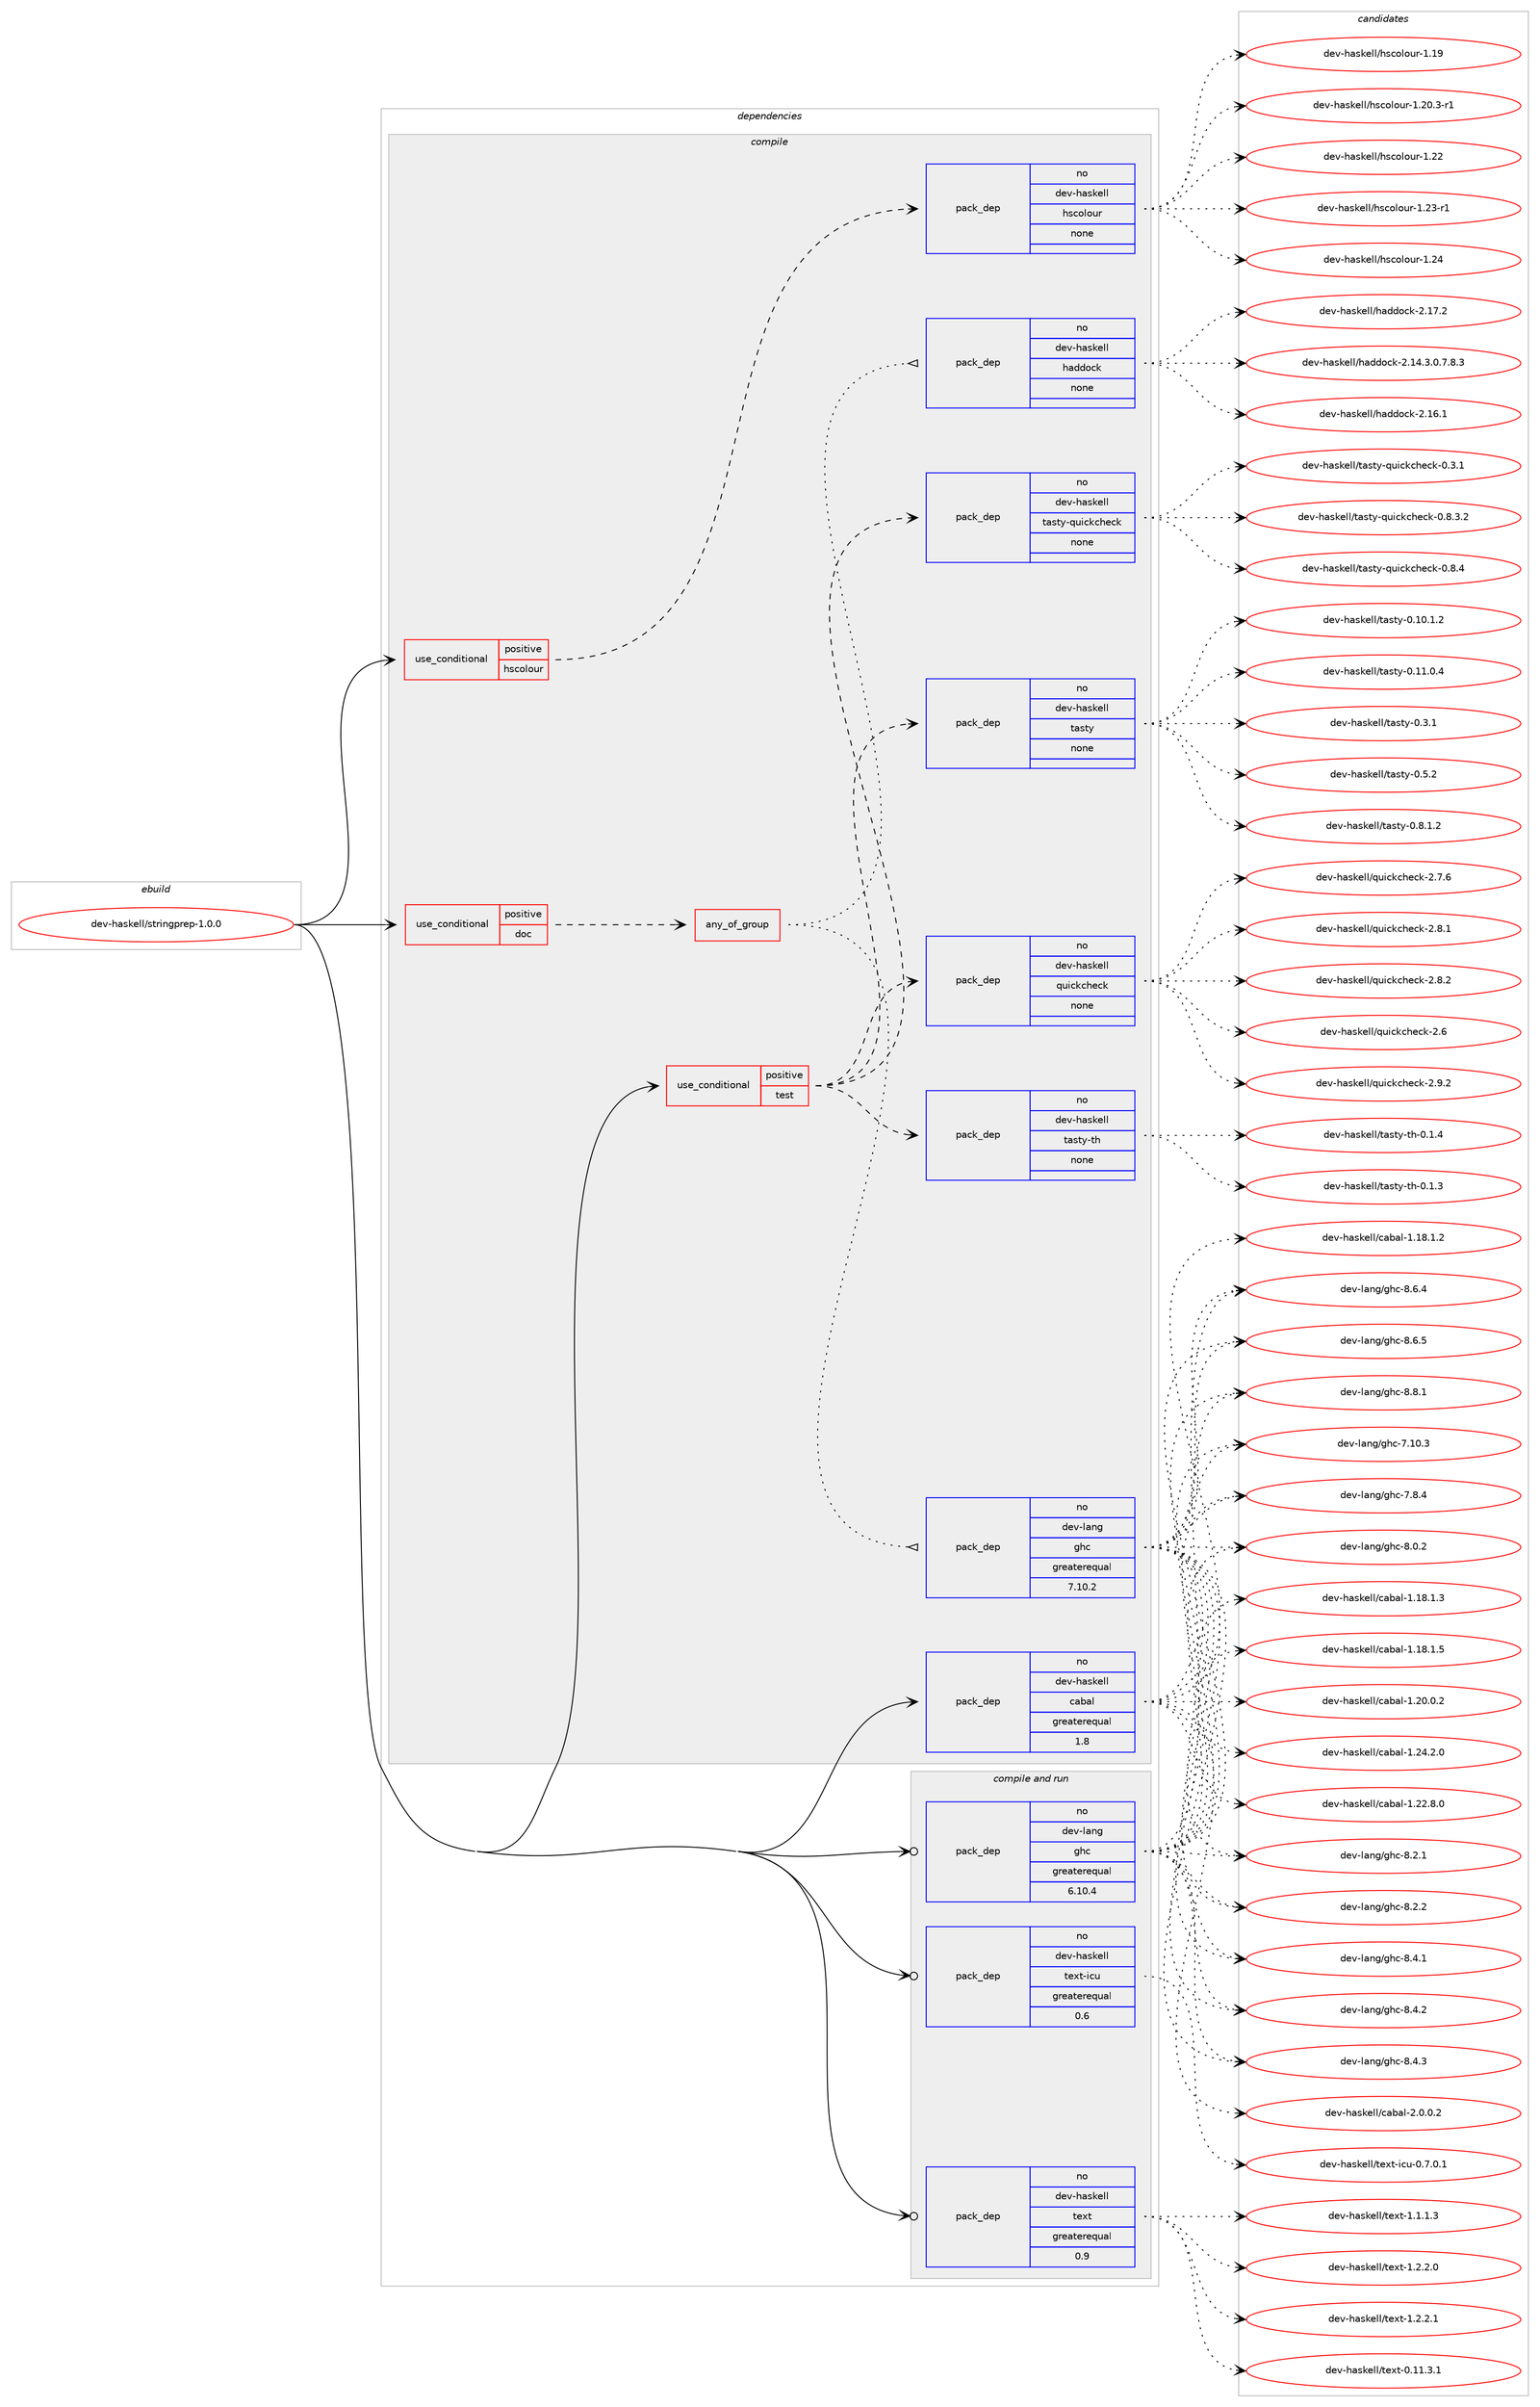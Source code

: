 digraph prolog {

# *************
# Graph options
# *************

newrank=true;
concentrate=true;
compound=true;
graph [rankdir=LR,fontname=Helvetica,fontsize=10,ranksep=1.5];#, ranksep=2.5, nodesep=0.2];
edge  [arrowhead=vee];
node  [fontname=Helvetica,fontsize=10];

# **********
# The ebuild
# **********

subgraph cluster_leftcol {
color=gray;
rank=same;
label=<<i>ebuild</i>>;
id [label="dev-haskell/stringprep-1.0.0", color=red, width=4, href="../dev-haskell/stringprep-1.0.0.svg"];
}

# ****************
# The dependencies
# ****************

subgraph cluster_midcol {
color=gray;
label=<<i>dependencies</i>>;
subgraph cluster_compile {
fillcolor="#eeeeee";
style=filled;
label=<<i>compile</i>>;
subgraph cond127666 {
dependency544727 [label=<<TABLE BORDER="0" CELLBORDER="1" CELLSPACING="0" CELLPADDING="4"><TR><TD ROWSPAN="3" CELLPADDING="10">use_conditional</TD></TR><TR><TD>positive</TD></TR><TR><TD>doc</TD></TR></TABLE>>, shape=none, color=red];
subgraph any10515 {
dependency544728 [label=<<TABLE BORDER="0" CELLBORDER="1" CELLSPACING="0" CELLPADDING="4"><TR><TD CELLPADDING="10">any_of_group</TD></TR></TABLE>>, shape=none, color=red];subgraph pack406189 {
dependency544729 [label=<<TABLE BORDER="0" CELLBORDER="1" CELLSPACING="0" CELLPADDING="4" WIDTH="220"><TR><TD ROWSPAN="6" CELLPADDING="30">pack_dep</TD></TR><TR><TD WIDTH="110">no</TD></TR><TR><TD>dev-haskell</TD></TR><TR><TD>haddock</TD></TR><TR><TD>none</TD></TR><TR><TD></TD></TR></TABLE>>, shape=none, color=blue];
}
dependency544728:e -> dependency544729:w [weight=20,style="dotted",arrowhead="oinv"];
subgraph pack406190 {
dependency544730 [label=<<TABLE BORDER="0" CELLBORDER="1" CELLSPACING="0" CELLPADDING="4" WIDTH="220"><TR><TD ROWSPAN="6" CELLPADDING="30">pack_dep</TD></TR><TR><TD WIDTH="110">no</TD></TR><TR><TD>dev-lang</TD></TR><TR><TD>ghc</TD></TR><TR><TD>greaterequal</TD></TR><TR><TD>7.10.2</TD></TR></TABLE>>, shape=none, color=blue];
}
dependency544728:e -> dependency544730:w [weight=20,style="dotted",arrowhead="oinv"];
}
dependency544727:e -> dependency544728:w [weight=20,style="dashed",arrowhead="vee"];
}
id:e -> dependency544727:w [weight=20,style="solid",arrowhead="vee"];
subgraph cond127667 {
dependency544731 [label=<<TABLE BORDER="0" CELLBORDER="1" CELLSPACING="0" CELLPADDING="4"><TR><TD ROWSPAN="3" CELLPADDING="10">use_conditional</TD></TR><TR><TD>positive</TD></TR><TR><TD>hscolour</TD></TR></TABLE>>, shape=none, color=red];
subgraph pack406191 {
dependency544732 [label=<<TABLE BORDER="0" CELLBORDER="1" CELLSPACING="0" CELLPADDING="4" WIDTH="220"><TR><TD ROWSPAN="6" CELLPADDING="30">pack_dep</TD></TR><TR><TD WIDTH="110">no</TD></TR><TR><TD>dev-haskell</TD></TR><TR><TD>hscolour</TD></TR><TR><TD>none</TD></TR><TR><TD></TD></TR></TABLE>>, shape=none, color=blue];
}
dependency544731:e -> dependency544732:w [weight=20,style="dashed",arrowhead="vee"];
}
id:e -> dependency544731:w [weight=20,style="solid",arrowhead="vee"];
subgraph cond127668 {
dependency544733 [label=<<TABLE BORDER="0" CELLBORDER="1" CELLSPACING="0" CELLPADDING="4"><TR><TD ROWSPAN="3" CELLPADDING="10">use_conditional</TD></TR><TR><TD>positive</TD></TR><TR><TD>test</TD></TR></TABLE>>, shape=none, color=red];
subgraph pack406192 {
dependency544734 [label=<<TABLE BORDER="0" CELLBORDER="1" CELLSPACING="0" CELLPADDING="4" WIDTH="220"><TR><TD ROWSPAN="6" CELLPADDING="30">pack_dep</TD></TR><TR><TD WIDTH="110">no</TD></TR><TR><TD>dev-haskell</TD></TR><TR><TD>quickcheck</TD></TR><TR><TD>none</TD></TR><TR><TD></TD></TR></TABLE>>, shape=none, color=blue];
}
dependency544733:e -> dependency544734:w [weight=20,style="dashed",arrowhead="vee"];
subgraph pack406193 {
dependency544735 [label=<<TABLE BORDER="0" CELLBORDER="1" CELLSPACING="0" CELLPADDING="4" WIDTH="220"><TR><TD ROWSPAN="6" CELLPADDING="30">pack_dep</TD></TR><TR><TD WIDTH="110">no</TD></TR><TR><TD>dev-haskell</TD></TR><TR><TD>tasty</TD></TR><TR><TD>none</TD></TR><TR><TD></TD></TR></TABLE>>, shape=none, color=blue];
}
dependency544733:e -> dependency544735:w [weight=20,style="dashed",arrowhead="vee"];
subgraph pack406194 {
dependency544736 [label=<<TABLE BORDER="0" CELLBORDER="1" CELLSPACING="0" CELLPADDING="4" WIDTH="220"><TR><TD ROWSPAN="6" CELLPADDING="30">pack_dep</TD></TR><TR><TD WIDTH="110">no</TD></TR><TR><TD>dev-haskell</TD></TR><TR><TD>tasty-quickcheck</TD></TR><TR><TD>none</TD></TR><TR><TD></TD></TR></TABLE>>, shape=none, color=blue];
}
dependency544733:e -> dependency544736:w [weight=20,style="dashed",arrowhead="vee"];
subgraph pack406195 {
dependency544737 [label=<<TABLE BORDER="0" CELLBORDER="1" CELLSPACING="0" CELLPADDING="4" WIDTH="220"><TR><TD ROWSPAN="6" CELLPADDING="30">pack_dep</TD></TR><TR><TD WIDTH="110">no</TD></TR><TR><TD>dev-haskell</TD></TR><TR><TD>tasty-th</TD></TR><TR><TD>none</TD></TR><TR><TD></TD></TR></TABLE>>, shape=none, color=blue];
}
dependency544733:e -> dependency544737:w [weight=20,style="dashed",arrowhead="vee"];
}
id:e -> dependency544733:w [weight=20,style="solid",arrowhead="vee"];
subgraph pack406196 {
dependency544738 [label=<<TABLE BORDER="0" CELLBORDER="1" CELLSPACING="0" CELLPADDING="4" WIDTH="220"><TR><TD ROWSPAN="6" CELLPADDING="30">pack_dep</TD></TR><TR><TD WIDTH="110">no</TD></TR><TR><TD>dev-haskell</TD></TR><TR><TD>cabal</TD></TR><TR><TD>greaterequal</TD></TR><TR><TD>1.8</TD></TR></TABLE>>, shape=none, color=blue];
}
id:e -> dependency544738:w [weight=20,style="solid",arrowhead="vee"];
}
subgraph cluster_compileandrun {
fillcolor="#eeeeee";
style=filled;
label=<<i>compile and run</i>>;
subgraph pack406197 {
dependency544739 [label=<<TABLE BORDER="0" CELLBORDER="1" CELLSPACING="0" CELLPADDING="4" WIDTH="220"><TR><TD ROWSPAN="6" CELLPADDING="30">pack_dep</TD></TR><TR><TD WIDTH="110">no</TD></TR><TR><TD>dev-haskell</TD></TR><TR><TD>text</TD></TR><TR><TD>greaterequal</TD></TR><TR><TD>0.9</TD></TR></TABLE>>, shape=none, color=blue];
}
id:e -> dependency544739:w [weight=20,style="solid",arrowhead="odotvee"];
subgraph pack406198 {
dependency544740 [label=<<TABLE BORDER="0" CELLBORDER="1" CELLSPACING="0" CELLPADDING="4" WIDTH="220"><TR><TD ROWSPAN="6" CELLPADDING="30">pack_dep</TD></TR><TR><TD WIDTH="110">no</TD></TR><TR><TD>dev-haskell</TD></TR><TR><TD>text-icu</TD></TR><TR><TD>greaterequal</TD></TR><TR><TD>0.6</TD></TR></TABLE>>, shape=none, color=blue];
}
id:e -> dependency544740:w [weight=20,style="solid",arrowhead="odotvee"];
subgraph pack406199 {
dependency544741 [label=<<TABLE BORDER="0" CELLBORDER="1" CELLSPACING="0" CELLPADDING="4" WIDTH="220"><TR><TD ROWSPAN="6" CELLPADDING="30">pack_dep</TD></TR><TR><TD WIDTH="110">no</TD></TR><TR><TD>dev-lang</TD></TR><TR><TD>ghc</TD></TR><TR><TD>greaterequal</TD></TR><TR><TD>6.10.4</TD></TR></TABLE>>, shape=none, color=blue];
}
id:e -> dependency544741:w [weight=20,style="solid",arrowhead="odotvee"];
}
subgraph cluster_run {
fillcolor="#eeeeee";
style=filled;
label=<<i>run</i>>;
}
}

# **************
# The candidates
# **************

subgraph cluster_choices {
rank=same;
color=gray;
label=<<i>candidates</i>>;

subgraph choice406189 {
color=black;
nodesep=1;
choice1001011184510497115107101108108471049710010011199107455046495246514648465546564651 [label="dev-haskell/haddock-2.14.3.0.7.8.3", color=red, width=4,href="../dev-haskell/haddock-2.14.3.0.7.8.3.svg"];
choice100101118451049711510710110810847104971001001119910745504649544649 [label="dev-haskell/haddock-2.16.1", color=red, width=4,href="../dev-haskell/haddock-2.16.1.svg"];
choice100101118451049711510710110810847104971001001119910745504649554650 [label="dev-haskell/haddock-2.17.2", color=red, width=4,href="../dev-haskell/haddock-2.17.2.svg"];
dependency544729:e -> choice1001011184510497115107101108108471049710010011199107455046495246514648465546564651:w [style=dotted,weight="100"];
dependency544729:e -> choice100101118451049711510710110810847104971001001119910745504649544649:w [style=dotted,weight="100"];
dependency544729:e -> choice100101118451049711510710110810847104971001001119910745504649554650:w [style=dotted,weight="100"];
}
subgraph choice406190 {
color=black;
nodesep=1;
choice1001011184510897110103471031049945554649484651 [label="dev-lang/ghc-7.10.3", color=red, width=4,href="../dev-lang/ghc-7.10.3.svg"];
choice10010111845108971101034710310499455546564652 [label="dev-lang/ghc-7.8.4", color=red, width=4,href="../dev-lang/ghc-7.8.4.svg"];
choice10010111845108971101034710310499455646484650 [label="dev-lang/ghc-8.0.2", color=red, width=4,href="../dev-lang/ghc-8.0.2.svg"];
choice10010111845108971101034710310499455646504649 [label="dev-lang/ghc-8.2.1", color=red, width=4,href="../dev-lang/ghc-8.2.1.svg"];
choice10010111845108971101034710310499455646504650 [label="dev-lang/ghc-8.2.2", color=red, width=4,href="../dev-lang/ghc-8.2.2.svg"];
choice10010111845108971101034710310499455646524649 [label="dev-lang/ghc-8.4.1", color=red, width=4,href="../dev-lang/ghc-8.4.1.svg"];
choice10010111845108971101034710310499455646524650 [label="dev-lang/ghc-8.4.2", color=red, width=4,href="../dev-lang/ghc-8.4.2.svg"];
choice10010111845108971101034710310499455646524651 [label="dev-lang/ghc-8.4.3", color=red, width=4,href="../dev-lang/ghc-8.4.3.svg"];
choice10010111845108971101034710310499455646544652 [label="dev-lang/ghc-8.6.4", color=red, width=4,href="../dev-lang/ghc-8.6.4.svg"];
choice10010111845108971101034710310499455646544653 [label="dev-lang/ghc-8.6.5", color=red, width=4,href="../dev-lang/ghc-8.6.5.svg"];
choice10010111845108971101034710310499455646564649 [label="dev-lang/ghc-8.8.1", color=red, width=4,href="../dev-lang/ghc-8.8.1.svg"];
dependency544730:e -> choice1001011184510897110103471031049945554649484651:w [style=dotted,weight="100"];
dependency544730:e -> choice10010111845108971101034710310499455546564652:w [style=dotted,weight="100"];
dependency544730:e -> choice10010111845108971101034710310499455646484650:w [style=dotted,weight="100"];
dependency544730:e -> choice10010111845108971101034710310499455646504649:w [style=dotted,weight="100"];
dependency544730:e -> choice10010111845108971101034710310499455646504650:w [style=dotted,weight="100"];
dependency544730:e -> choice10010111845108971101034710310499455646524649:w [style=dotted,weight="100"];
dependency544730:e -> choice10010111845108971101034710310499455646524650:w [style=dotted,weight="100"];
dependency544730:e -> choice10010111845108971101034710310499455646524651:w [style=dotted,weight="100"];
dependency544730:e -> choice10010111845108971101034710310499455646544652:w [style=dotted,weight="100"];
dependency544730:e -> choice10010111845108971101034710310499455646544653:w [style=dotted,weight="100"];
dependency544730:e -> choice10010111845108971101034710310499455646564649:w [style=dotted,weight="100"];
}
subgraph choice406191 {
color=black;
nodesep=1;
choice100101118451049711510710110810847104115991111081111171144549464957 [label="dev-haskell/hscolour-1.19", color=red, width=4,href="../dev-haskell/hscolour-1.19.svg"];
choice10010111845104971151071011081084710411599111108111117114454946504846514511449 [label="dev-haskell/hscolour-1.20.3-r1", color=red, width=4,href="../dev-haskell/hscolour-1.20.3-r1.svg"];
choice100101118451049711510710110810847104115991111081111171144549465050 [label="dev-haskell/hscolour-1.22", color=red, width=4,href="../dev-haskell/hscolour-1.22.svg"];
choice1001011184510497115107101108108471041159911110811111711445494650514511449 [label="dev-haskell/hscolour-1.23-r1", color=red, width=4,href="../dev-haskell/hscolour-1.23-r1.svg"];
choice100101118451049711510710110810847104115991111081111171144549465052 [label="dev-haskell/hscolour-1.24", color=red, width=4,href="../dev-haskell/hscolour-1.24.svg"];
dependency544732:e -> choice100101118451049711510710110810847104115991111081111171144549464957:w [style=dotted,weight="100"];
dependency544732:e -> choice10010111845104971151071011081084710411599111108111117114454946504846514511449:w [style=dotted,weight="100"];
dependency544732:e -> choice100101118451049711510710110810847104115991111081111171144549465050:w [style=dotted,weight="100"];
dependency544732:e -> choice1001011184510497115107101108108471041159911110811111711445494650514511449:w [style=dotted,weight="100"];
dependency544732:e -> choice100101118451049711510710110810847104115991111081111171144549465052:w [style=dotted,weight="100"];
}
subgraph choice406192 {
color=black;
nodesep=1;
choice10010111845104971151071011081084711311710599107991041019910745504654 [label="dev-haskell/quickcheck-2.6", color=red, width=4,href="../dev-haskell/quickcheck-2.6.svg"];
choice100101118451049711510710110810847113117105991079910410199107455046554654 [label="dev-haskell/quickcheck-2.7.6", color=red, width=4,href="../dev-haskell/quickcheck-2.7.6.svg"];
choice100101118451049711510710110810847113117105991079910410199107455046564649 [label="dev-haskell/quickcheck-2.8.1", color=red, width=4,href="../dev-haskell/quickcheck-2.8.1.svg"];
choice100101118451049711510710110810847113117105991079910410199107455046564650 [label="dev-haskell/quickcheck-2.8.2", color=red, width=4,href="../dev-haskell/quickcheck-2.8.2.svg"];
choice100101118451049711510710110810847113117105991079910410199107455046574650 [label="dev-haskell/quickcheck-2.9.2", color=red, width=4,href="../dev-haskell/quickcheck-2.9.2.svg"];
dependency544734:e -> choice10010111845104971151071011081084711311710599107991041019910745504654:w [style=dotted,weight="100"];
dependency544734:e -> choice100101118451049711510710110810847113117105991079910410199107455046554654:w [style=dotted,weight="100"];
dependency544734:e -> choice100101118451049711510710110810847113117105991079910410199107455046564649:w [style=dotted,weight="100"];
dependency544734:e -> choice100101118451049711510710110810847113117105991079910410199107455046564650:w [style=dotted,weight="100"];
dependency544734:e -> choice100101118451049711510710110810847113117105991079910410199107455046574650:w [style=dotted,weight="100"];
}
subgraph choice406193 {
color=black;
nodesep=1;
choice10010111845104971151071011081084711697115116121454846494846494650 [label="dev-haskell/tasty-0.10.1.2", color=red, width=4,href="../dev-haskell/tasty-0.10.1.2.svg"];
choice10010111845104971151071011081084711697115116121454846494946484652 [label="dev-haskell/tasty-0.11.0.4", color=red, width=4,href="../dev-haskell/tasty-0.11.0.4.svg"];
choice10010111845104971151071011081084711697115116121454846514649 [label="dev-haskell/tasty-0.3.1", color=red, width=4,href="../dev-haskell/tasty-0.3.1.svg"];
choice10010111845104971151071011081084711697115116121454846534650 [label="dev-haskell/tasty-0.5.2", color=red, width=4,href="../dev-haskell/tasty-0.5.2.svg"];
choice100101118451049711510710110810847116971151161214548465646494650 [label="dev-haskell/tasty-0.8.1.2", color=red, width=4,href="../dev-haskell/tasty-0.8.1.2.svg"];
dependency544735:e -> choice10010111845104971151071011081084711697115116121454846494846494650:w [style=dotted,weight="100"];
dependency544735:e -> choice10010111845104971151071011081084711697115116121454846494946484652:w [style=dotted,weight="100"];
dependency544735:e -> choice10010111845104971151071011081084711697115116121454846514649:w [style=dotted,weight="100"];
dependency544735:e -> choice10010111845104971151071011081084711697115116121454846534650:w [style=dotted,weight="100"];
dependency544735:e -> choice100101118451049711510710110810847116971151161214548465646494650:w [style=dotted,weight="100"];
}
subgraph choice406194 {
color=black;
nodesep=1;
choice1001011184510497115107101108108471169711511612145113117105991079910410199107454846514649 [label="dev-haskell/tasty-quickcheck-0.3.1", color=red, width=4,href="../dev-haskell/tasty-quickcheck-0.3.1.svg"];
choice10010111845104971151071011081084711697115116121451131171059910799104101991074548465646514650 [label="dev-haskell/tasty-quickcheck-0.8.3.2", color=red, width=4,href="../dev-haskell/tasty-quickcheck-0.8.3.2.svg"];
choice1001011184510497115107101108108471169711511612145113117105991079910410199107454846564652 [label="dev-haskell/tasty-quickcheck-0.8.4", color=red, width=4,href="../dev-haskell/tasty-quickcheck-0.8.4.svg"];
dependency544736:e -> choice1001011184510497115107101108108471169711511612145113117105991079910410199107454846514649:w [style=dotted,weight="100"];
dependency544736:e -> choice10010111845104971151071011081084711697115116121451131171059910799104101991074548465646514650:w [style=dotted,weight="100"];
dependency544736:e -> choice1001011184510497115107101108108471169711511612145113117105991079910410199107454846564652:w [style=dotted,weight="100"];
}
subgraph choice406195 {
color=black;
nodesep=1;
choice1001011184510497115107101108108471169711511612145116104454846494651 [label="dev-haskell/tasty-th-0.1.3", color=red, width=4,href="../dev-haskell/tasty-th-0.1.3.svg"];
choice1001011184510497115107101108108471169711511612145116104454846494652 [label="dev-haskell/tasty-th-0.1.4", color=red, width=4,href="../dev-haskell/tasty-th-0.1.4.svg"];
dependency544737:e -> choice1001011184510497115107101108108471169711511612145116104454846494651:w [style=dotted,weight="100"];
dependency544737:e -> choice1001011184510497115107101108108471169711511612145116104454846494652:w [style=dotted,weight="100"];
}
subgraph choice406196 {
color=black;
nodesep=1;
choice10010111845104971151071011081084799979897108454946495646494650 [label="dev-haskell/cabal-1.18.1.2", color=red, width=4,href="../dev-haskell/cabal-1.18.1.2.svg"];
choice10010111845104971151071011081084799979897108454946495646494651 [label="dev-haskell/cabal-1.18.1.3", color=red, width=4,href="../dev-haskell/cabal-1.18.1.3.svg"];
choice10010111845104971151071011081084799979897108454946495646494653 [label="dev-haskell/cabal-1.18.1.5", color=red, width=4,href="../dev-haskell/cabal-1.18.1.5.svg"];
choice10010111845104971151071011081084799979897108454946504846484650 [label="dev-haskell/cabal-1.20.0.2", color=red, width=4,href="../dev-haskell/cabal-1.20.0.2.svg"];
choice10010111845104971151071011081084799979897108454946505046564648 [label="dev-haskell/cabal-1.22.8.0", color=red, width=4,href="../dev-haskell/cabal-1.22.8.0.svg"];
choice10010111845104971151071011081084799979897108454946505246504648 [label="dev-haskell/cabal-1.24.2.0", color=red, width=4,href="../dev-haskell/cabal-1.24.2.0.svg"];
choice100101118451049711510710110810847999798971084550464846484650 [label="dev-haskell/cabal-2.0.0.2", color=red, width=4,href="../dev-haskell/cabal-2.0.0.2.svg"];
dependency544738:e -> choice10010111845104971151071011081084799979897108454946495646494650:w [style=dotted,weight="100"];
dependency544738:e -> choice10010111845104971151071011081084799979897108454946495646494651:w [style=dotted,weight="100"];
dependency544738:e -> choice10010111845104971151071011081084799979897108454946495646494653:w [style=dotted,weight="100"];
dependency544738:e -> choice10010111845104971151071011081084799979897108454946504846484650:w [style=dotted,weight="100"];
dependency544738:e -> choice10010111845104971151071011081084799979897108454946505046564648:w [style=dotted,weight="100"];
dependency544738:e -> choice10010111845104971151071011081084799979897108454946505246504648:w [style=dotted,weight="100"];
dependency544738:e -> choice100101118451049711510710110810847999798971084550464846484650:w [style=dotted,weight="100"];
}
subgraph choice406197 {
color=black;
nodesep=1;
choice100101118451049711510710110810847116101120116454846494946514649 [label="dev-haskell/text-0.11.3.1", color=red, width=4,href="../dev-haskell/text-0.11.3.1.svg"];
choice1001011184510497115107101108108471161011201164549464946494651 [label="dev-haskell/text-1.1.1.3", color=red, width=4,href="../dev-haskell/text-1.1.1.3.svg"];
choice1001011184510497115107101108108471161011201164549465046504648 [label="dev-haskell/text-1.2.2.0", color=red, width=4,href="../dev-haskell/text-1.2.2.0.svg"];
choice1001011184510497115107101108108471161011201164549465046504649 [label="dev-haskell/text-1.2.2.1", color=red, width=4,href="../dev-haskell/text-1.2.2.1.svg"];
dependency544739:e -> choice100101118451049711510710110810847116101120116454846494946514649:w [style=dotted,weight="100"];
dependency544739:e -> choice1001011184510497115107101108108471161011201164549464946494651:w [style=dotted,weight="100"];
dependency544739:e -> choice1001011184510497115107101108108471161011201164549465046504648:w [style=dotted,weight="100"];
dependency544739:e -> choice1001011184510497115107101108108471161011201164549465046504649:w [style=dotted,weight="100"];
}
subgraph choice406198 {
color=black;
nodesep=1;
choice10010111845104971151071011081084711610112011645105991174548465546484649 [label="dev-haskell/text-icu-0.7.0.1", color=red, width=4,href="../dev-haskell/text-icu-0.7.0.1.svg"];
dependency544740:e -> choice10010111845104971151071011081084711610112011645105991174548465546484649:w [style=dotted,weight="100"];
}
subgraph choice406199 {
color=black;
nodesep=1;
choice1001011184510897110103471031049945554649484651 [label="dev-lang/ghc-7.10.3", color=red, width=4,href="../dev-lang/ghc-7.10.3.svg"];
choice10010111845108971101034710310499455546564652 [label="dev-lang/ghc-7.8.4", color=red, width=4,href="../dev-lang/ghc-7.8.4.svg"];
choice10010111845108971101034710310499455646484650 [label="dev-lang/ghc-8.0.2", color=red, width=4,href="../dev-lang/ghc-8.0.2.svg"];
choice10010111845108971101034710310499455646504649 [label="dev-lang/ghc-8.2.1", color=red, width=4,href="../dev-lang/ghc-8.2.1.svg"];
choice10010111845108971101034710310499455646504650 [label="dev-lang/ghc-8.2.2", color=red, width=4,href="../dev-lang/ghc-8.2.2.svg"];
choice10010111845108971101034710310499455646524649 [label="dev-lang/ghc-8.4.1", color=red, width=4,href="../dev-lang/ghc-8.4.1.svg"];
choice10010111845108971101034710310499455646524650 [label="dev-lang/ghc-8.4.2", color=red, width=4,href="../dev-lang/ghc-8.4.2.svg"];
choice10010111845108971101034710310499455646524651 [label="dev-lang/ghc-8.4.3", color=red, width=4,href="../dev-lang/ghc-8.4.3.svg"];
choice10010111845108971101034710310499455646544652 [label="dev-lang/ghc-8.6.4", color=red, width=4,href="../dev-lang/ghc-8.6.4.svg"];
choice10010111845108971101034710310499455646544653 [label="dev-lang/ghc-8.6.5", color=red, width=4,href="../dev-lang/ghc-8.6.5.svg"];
choice10010111845108971101034710310499455646564649 [label="dev-lang/ghc-8.8.1", color=red, width=4,href="../dev-lang/ghc-8.8.1.svg"];
dependency544741:e -> choice1001011184510897110103471031049945554649484651:w [style=dotted,weight="100"];
dependency544741:e -> choice10010111845108971101034710310499455546564652:w [style=dotted,weight="100"];
dependency544741:e -> choice10010111845108971101034710310499455646484650:w [style=dotted,weight="100"];
dependency544741:e -> choice10010111845108971101034710310499455646504649:w [style=dotted,weight="100"];
dependency544741:e -> choice10010111845108971101034710310499455646504650:w [style=dotted,weight="100"];
dependency544741:e -> choice10010111845108971101034710310499455646524649:w [style=dotted,weight="100"];
dependency544741:e -> choice10010111845108971101034710310499455646524650:w [style=dotted,weight="100"];
dependency544741:e -> choice10010111845108971101034710310499455646524651:w [style=dotted,weight="100"];
dependency544741:e -> choice10010111845108971101034710310499455646544652:w [style=dotted,weight="100"];
dependency544741:e -> choice10010111845108971101034710310499455646544653:w [style=dotted,weight="100"];
dependency544741:e -> choice10010111845108971101034710310499455646564649:w [style=dotted,weight="100"];
}
}

}
